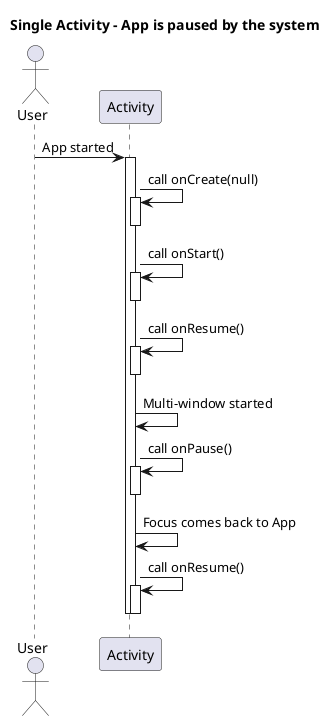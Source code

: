 @startuml

skinparam dip 100

title Single Activity - App is paused by the system

actor User

User -> Activity: App started
activate Activity

Activity -> Activity: call onCreate(null)
activate Activity
deactivate Activity

Activity -> Activity: call onStart()
activate Activity
deactivate Activity

Activity -> Activity: call onResume()
activate Activity
deactivate Activity

Activity -> Activity: Multi-window started

Activity -> Activity: call onPause()
activate Activity
deactivate Activity

Activity -> Activity: Focus comes back to App

Activity -> Activity: call onResume()
activate Activity
deactivate Activity
deactivate Activity

@enduml